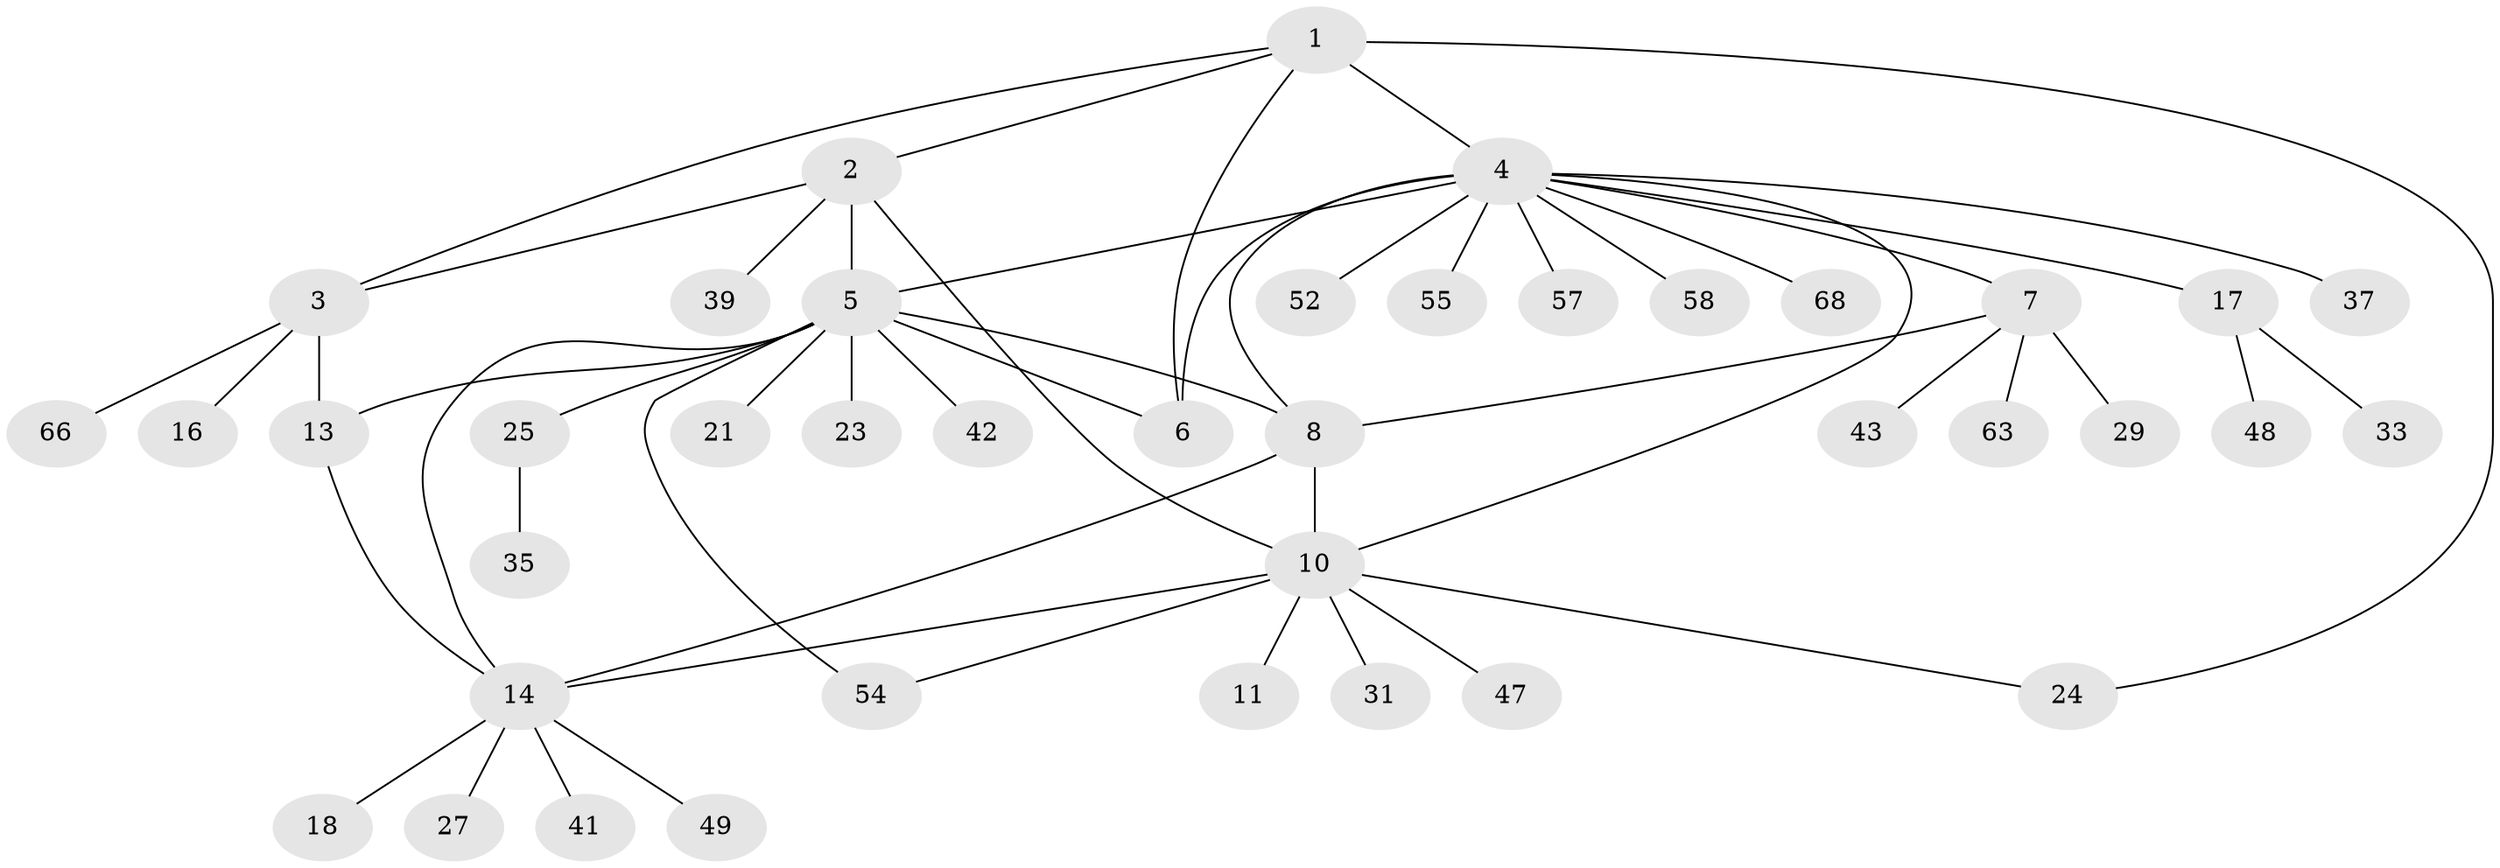 // original degree distribution, {7: 0.029411764705882353, 5: 0.04411764705882353, 9: 0.029411764705882353, 3: 0.07352941176470588, 6: 0.029411764705882353, 8: 0.029411764705882353, 2: 0.19117647058823528, 11: 0.014705882352941176, 1: 0.5441176470588235, 4: 0.014705882352941176}
// Generated by graph-tools (version 1.1) at 2025/19/03/04/25 18:19:35]
// undirected, 40 vertices, 53 edges
graph export_dot {
graph [start="1"]
  node [color=gray90,style=filled];
  1 [super="+38"];
  2;
  3;
  4 [super="+9"];
  5 [super="+15+53+45+22"];
  6;
  7;
  8;
  10 [super="+28+32+12"];
  11;
  13;
  14 [super="+26+19"];
  16;
  17 [super="+36"];
  18;
  21 [super="+65+44"];
  23 [super="+30+56"];
  24;
  25;
  27;
  29;
  31;
  33 [super="+62"];
  35;
  37 [super="+51"];
  39;
  41 [super="+46"];
  42;
  43;
  47;
  48;
  49 [super="+50"];
  52;
  54 [super="+67"];
  55;
  57;
  58;
  63;
  66;
  68;
  1 -- 2;
  1 -- 3;
  1 -- 6;
  1 -- 24;
  1 -- 4 [weight=2];
  2 -- 3;
  2 -- 10;
  2 -- 39;
  2 -- 5;
  3 -- 13;
  3 -- 16;
  3 -- 66;
  4 -- 5;
  4 -- 6;
  4 -- 52;
  4 -- 55;
  4 -- 57;
  4 -- 58;
  4 -- 68;
  4 -- 10;
  4 -- 17;
  4 -- 37;
  4 -- 7;
  4 -- 8;
  5 -- 6;
  5 -- 23;
  5 -- 8;
  5 -- 42;
  5 -- 13;
  5 -- 14;
  5 -- 21;
  5 -- 54;
  5 -- 25;
  7 -- 8;
  7 -- 29;
  7 -- 43;
  7 -- 63;
  8 -- 10 [weight=2];
  8 -- 14;
  10 -- 11 [weight=2];
  10 -- 14;
  10 -- 24;
  10 -- 54;
  10 -- 31;
  10 -- 47;
  13 -- 14;
  14 -- 18;
  14 -- 41;
  14 -- 49;
  14 -- 27;
  17 -- 33;
  17 -- 48;
  25 -- 35;
}
